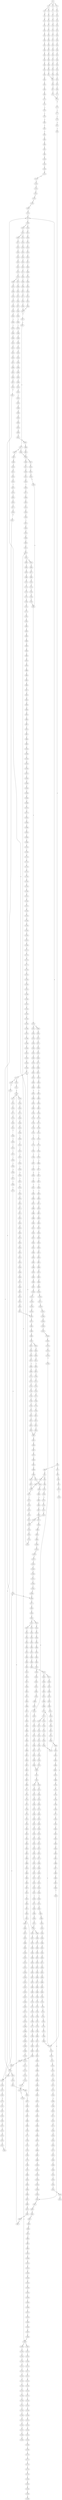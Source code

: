 strict digraph  {
	S0 -> S1 [ label = A ];
	S0 -> S2 [ label = T ];
	S0 -> S3 [ label = G ];
	S1 -> S4 [ label = C ];
	S1 -> S5 [ label = T ];
	S2 -> S6 [ label = C ];
	S3 -> S7 [ label = C ];
	S4 -> S8 [ label = G ];
	S5 -> S9 [ label = C ];
	S6 -> S10 [ label = C ];
	S7 -> S11 [ label = C ];
	S8 -> S12 [ label = G ];
	S9 -> S13 [ label = G ];
	S10 -> S14 [ label = G ];
	S11 -> S15 [ label = G ];
	S12 -> S16 [ label = C ];
	S13 -> S17 [ label = G ];
	S14 -> S18 [ label = G ];
	S15 -> S19 [ label = G ];
	S16 -> S20 [ label = T ];
	S17 -> S21 [ label = T ];
	S18 -> S22 [ label = T ];
	S19 -> S23 [ label = T ];
	S20 -> S24 [ label = A ];
	S21 -> S25 [ label = T ];
	S22 -> S26 [ label = T ];
	S23 -> S27 [ label = C ];
	S24 -> S28 [ label = C ];
	S25 -> S29 [ label = C ];
	S26 -> S30 [ label = G ];
	S27 -> S31 [ label = C ];
	S28 -> S32 [ label = T ];
	S29 -> S33 [ label = C ];
	S30 -> S34 [ label = C ];
	S31 -> S35 [ label = C ];
	S32 -> S36 [ label = G ];
	S33 -> S37 [ label = A ];
	S34 -> S38 [ label = A ];
	S35 -> S39 [ label = A ];
	S36 -> S40 [ label = G ];
	S37 -> S41 [ label = G ];
	S38 -> S42 [ label = C ];
	S39 -> S43 [ label = G ];
	S40 -> S44 [ label = T ];
	S41 -> S45 [ label = T ];
	S42 -> S46 [ label = T ];
	S43 -> S47 [ label = T ];
	S44 -> S48 [ label = G ];
	S45 -> S49 [ label = G ];
	S46 -> S50 [ label = G ];
	S47 -> S51 [ label = G ];
	S48 -> S52 [ label = C ];
	S49 -> S53 [ label = G ];
	S50 -> S54 [ label = G ];
	S51 -> S55 [ label = G ];
	S52 -> S56 [ label = T ];
	S53 -> S57 [ label = T ];
	S54 -> S58 [ label = T ];
	S55 -> S59 [ label = T ];
	S56 -> S60 [ label = A ];
	S57 -> S61 [ label = C ];
	S58 -> S62 [ label = C ];
	S59 -> S61 [ label = C ];
	S60 -> S63 [ label = C ];
	S61 -> S64 [ label = G ];
	S62 -> S65 [ label = G ];
	S63 -> S66 [ label = T ];
	S64 -> S67 [ label = T ];
	S65 -> S68 [ label = T ];
	S66 -> S69 [ label = G ];
	S67 -> S70 [ label = C ];
	S68 -> S71 [ label = C ];
	S69 -> S72 [ label = T ];
	S70 -> S73 [ label = C ];
	S71 -> S73 [ label = C ];
	S72 -> S74 [ label = A ];
	S73 -> S75 [ label = G ];
	S74 -> S76 [ label = A ];
	S75 -> S77 [ label = T ];
	S76 -> S78 [ label = C ];
	S77 -> S79 [ label = C ];
	S78 -> S80 [ label = A ];
	S79 -> S81 [ label = A ];
	S80 -> S82 [ label = C ];
	S81 -> S83 [ label = C ];
	S82 -> S84 [ label = A ];
	S83 -> S85 [ label = C ];
	S84 -> S86 [ label = C ];
	S85 -> S87 [ label = C ];
	S85 -> S88 [ label = G ];
	S86 -> S89 [ label = G ];
	S87 -> S90 [ label = T ];
	S88 -> S91 [ label = A ];
	S89 -> S92 [ label = C ];
	S90 -> S93 [ label = G ];
	S91 -> S94 [ label = A ];
	S91 -> S95 [ label = G ];
	S92 -> S96 [ label = T ];
	S93 -> S97 [ label = T ];
	S94 -> S98 [ label = T ];
	S95 -> S99 [ label = T ];
	S96 -> S100 [ label = C ];
	S97 -> S101 [ label = C ];
	S98 -> S102 [ label = C ];
	S99 -> S103 [ label = C ];
	S100 -> S104 [ label = C ];
	S101 -> S105 [ label = C ];
	S102 -> S106 [ label = C ];
	S103 -> S107 [ label = C ];
	S104 -> S108 [ label = T ];
	S105 -> S109 [ label = T ];
	S106 -> S110 [ label = T ];
	S107 -> S111 [ label = A ];
	S107 -> S112 [ label = T ];
	S108 -> S113 [ label = A ];
	S109 -> S114 [ label = A ];
	S109 -> S115 [ label = T ];
	S110 -> S116 [ label = C ];
	S111 -> S117 [ label = G ];
	S112 -> S118 [ label = C ];
	S113 -> S119 [ label = G ];
	S114 -> S120 [ label = C ];
	S115 -> S121 [ label = G ];
	S116 -> S122 [ label = G ];
	S117 -> S123 [ label = T ];
	S117 -> S124 [ label = C ];
	S118 -> S125 [ label = G ];
	S119 -> S126 [ label = A ];
	S120 -> S127 [ label = T ];
	S121 -> S128 [ label = A ];
	S121 -> S129 [ label = T ];
	S122 -> S130 [ label = A ];
	S123 -> S131 [ label = A ];
	S124 -> S132 [ label = T ];
	S125 -> S133 [ label = A ];
	S126 -> S134 [ label = A ];
	S127 -> S135 [ label = A ];
	S128 -> S136 [ label = A ];
	S129 -> S137 [ label = A ];
	S130 -> S138 [ label = A ];
	S131 -> S139 [ label = G ];
	S132 -> S140 [ label = T ];
	S133 -> S141 [ label = A ];
	S134 -> S142 [ label = C ];
	S135 -> S143 [ label = C ];
	S136 -> S144 [ label = C ];
	S137 -> S145 [ label = G ];
	S138 -> S146 [ label = C ];
	S139 -> S147 [ label = G ];
	S139 -> S148 [ label = C ];
	S140 -> S149 [ label = C ];
	S141 -> S146 [ label = C ];
	S142 -> S150 [ label = T ];
	S143 -> S151 [ label = C ];
	S144 -> S152 [ label = T ];
	S145 -> S153 [ label = G ];
	S146 -> S154 [ label = T ];
	S147 -> S155 [ label = G ];
	S148 -> S156 [ label = T ];
	S149 -> S157 [ label = A ];
	S150 -> S158 [ label = T ];
	S151 -> S159 [ label = A ];
	S152 -> S160 [ label = T ];
	S153 -> S161 [ label = A ];
	S154 -> S162 [ label = T ];
	S155 -> S163 [ label = T ];
	S156 -> S164 [ label = C ];
	S157 -> S165 [ label = C ];
	S158 -> S166 [ label = C ];
	S159 -> S167 [ label = G ];
	S160 -> S168 [ label = C ];
	S161 -> S169 [ label = G ];
	S162 -> S170 [ label = C ];
	S163 -> S171 [ label = C ];
	S164 -> S172 [ label = C ];
	S165 -> S173 [ label = G ];
	S166 -> S174 [ label = A ];
	S167 -> S175 [ label = G ];
	S168 -> S176 [ label = A ];
	S169 -> S177 [ label = A ];
	S170 -> S178 [ label = A ];
	S171 -> S179 [ label = A ];
	S172 -> S180 [ label = A ];
	S173 -> S181 [ label = C ];
	S174 -> S182 [ label = A ];
	S175 -> S183 [ label = A ];
	S176 -> S182 [ label = A ];
	S177 -> S184 [ label = G ];
	S178 -> S182 [ label = A ];
	S179 -> S185 [ label = C ];
	S180 -> S186 [ label = C ];
	S181 -> S187 [ label = C ];
	S182 -> S188 [ label = C ];
	S183 -> S189 [ label = G ];
	S184 -> S190 [ label = G ];
	S185 -> S191 [ label = T ];
	S186 -> S192 [ label = C ];
	S187 -> S193 [ label = C ];
	S188 -> S194 [ label = C ];
	S188 -> S195 [ label = T ];
	S189 -> S196 [ label = A ];
	S190 -> S197 [ label = T ];
	S191 -> S198 [ label = C ];
	S192 -> S199 [ label = G ];
	S193 -> S200 [ label = T ];
	S194 -> S201 [ label = G ];
	S195 -> S202 [ label = G ];
	S196 -> S203 [ label = G ];
	S197 -> S204 [ label = C ];
	S198 -> S205 [ label = G ];
	S199 -> S206 [ label = G ];
	S200 -> S207 [ label = T ];
	S201 -> S208 [ label = G ];
	S202 -> S209 [ label = G ];
	S202 -> S210 [ label = C ];
	S203 -> S211 [ label = T ];
	S204 -> S212 [ label = C ];
	S205 -> S213 [ label = C ];
	S206 -> S214 [ label = A ];
	S207 -> S215 [ label = C ];
	S208 -> S216 [ label = C ];
	S209 -> S217 [ label = C ];
	S210 -> S218 [ label = C ];
	S211 -> S219 [ label = C ];
	S212 -> S220 [ label = C ];
	S213 -> S221 [ label = T ];
	S214 -> S222 [ label = C ];
	S215 -> S223 [ label = A ];
	S216 -> S224 [ label = C ];
	S217 -> S225 [ label = C ];
	S218 -> S226 [ label = C ];
	S219 -> S227 [ label = A ];
	S220 -> S228 [ label = A ];
	S220 -> S229 [ label = G ];
	S221 -> S230 [ label = T ];
	S222 -> S231 [ label = G ];
	S223 -> S232 [ label = T ];
	S224 -> S233 [ label = C ];
	S225 -> S234 [ label = C ];
	S226 -> S235 [ label = T ];
	S227 -> S236 [ label = G ];
	S228 -> S237 [ label = G ];
	S229 -> S238 [ label = G ];
	S230 -> S239 [ label = C ];
	S231 -> S240 [ label = T ];
	S232 -> S241 [ label = C ];
	S233 -> S242 [ label = A ];
	S234 -> S243 [ label = A ];
	S235 -> S244 [ label = A ];
	S236 -> S245 [ label = G ];
	S237 -> S246 [ label = A ];
	S238 -> S247 [ label = A ];
	S239 -> S248 [ label = A ];
	S240 -> S249 [ label = C ];
	S241 -> S250 [ label = C ];
	S242 -> S251 [ label = G ];
	S243 -> S252 [ label = G ];
	S244 -> S253 [ label = G ];
	S245 -> S254 [ label = A ];
	S246 -> S255 [ label = G ];
	S247 -> S256 [ label = G ];
	S248 -> S257 [ label = T ];
	S249 -> S258 [ label = G ];
	S250 -> S259 [ label = A ];
	S251 -> S260 [ label = T ];
	S252 -> S261 [ label = G ];
	S253 -> S262 [ label = G ];
	S254 -> S263 [ label = C ];
	S255 -> S264 [ label = C ];
	S256 -> S265 [ label = G ];
	S257 -> S266 [ label = C ];
	S258 -> S267 [ label = T ];
	S259 -> S268 [ label = G ];
	S260 -> S269 [ label = T ];
	S261 -> S270 [ label = T ];
	S262 -> S271 [ label = T ];
	S263 -> S272 [ label = C ];
	S264 -> S273 [ label = C ];
	S265 -> S274 [ label = C ];
	S266 -> S275 [ label = C ];
	S267 -> S276 [ label = G ];
	S268 -> S277 [ label = A ];
	S269 -> S278 [ label = G ];
	S270 -> S279 [ label = G ];
	S271 -> S280 [ label = G ];
	S272 -> S281 [ label = A ];
	S273 -> S282 [ label = A ];
	S274 -> S283 [ label = G ];
	S275 -> S259 [ label = A ];
	S276 -> S284 [ label = A ];
	S277 -> S285 [ label = A ];
	S278 -> S286 [ label = T ];
	S279 -> S287 [ label = C ];
	S279 -> S288 [ label = G ];
	S280 -> S289 [ label = T ];
	S281 -> S290 [ label = G ];
	S282 -> S291 [ label = C ];
	S283 -> S292 [ label = T ];
	S284 -> S293 [ label = C ];
	S285 -> S294 [ label = C ];
	S286 -> S295 [ label = G ];
	S287 -> S296 [ label = G ];
	S288 -> S297 [ label = G ];
	S289 -> S298 [ label = G ];
	S290 -> S299 [ label = T ];
	S291 -> S300 [ label = G ];
	S292 -> S301 [ label = G ];
	S293 -> S302 [ label = C ];
	S294 -> S303 [ label = C ];
	S295 -> S304 [ label = C ];
	S296 -> S305 [ label = C ];
	S297 -> S306 [ label = C ];
	S298 -> S307 [ label = C ];
	S299 -> S308 [ label = C ];
	S300 -> S309 [ label = G ];
	S301 -> S310 [ label = G ];
	S302 -> S311 [ label = G ];
	S303 -> S312 [ label = A ];
	S303 -> S313 [ label = G ];
	S304 -> S314 [ label = G ];
	S305 -> S315 [ label = G ];
	S306 -> S316 [ label = T ];
	S307 -> S317 [ label = G ];
	S308 -> S318 [ label = T ];
	S309 -> S319 [ label = T ];
	S310 -> S320 [ label = T ];
	S311 -> S321 [ label = G ];
	S312 -> S322 [ label = G ];
	S312 -> S323 [ label = C ];
	S313 -> S324 [ label = G ];
	S314 -> S325 [ label = T ];
	S315 -> S326 [ label = T ];
	S316 -> S327 [ label = T ];
	S317 -> S328 [ label = T ];
	S318 -> S329 [ label = C ];
	S319 -> S330 [ label = T ];
	S320 -> S331 [ label = A ];
	S321 -> S332 [ label = T ];
	S322 -> S333 [ label = A ];
	S323 -> S334 [ label = C ];
	S324 -> S335 [ label = A ];
	S325 -> S336 [ label = C ];
	S326 -> S337 [ label = C ];
	S327 -> S338 [ label = C ];
	S328 -> S339 [ label = C ];
	S329 -> S340 [ label = T ];
	S330 -> S341 [ label = A ];
	S331 -> S342 [ label = T ];
	S332 -> S343 [ label = C ];
	S333 -> S344 [ label = C ];
	S334 -> S345 [ label = A ];
	S335 -> S346 [ label = C ];
	S336 -> S347 [ label = G ];
	S337 -> S348 [ label = G ];
	S338 -> S349 [ label = G ];
	S339 -> S347 [ label = G ];
	S340 -> S350 [ label = G ];
	S341 -> S351 [ label = C ];
	S342 -> S352 [ label = G ];
	S343 -> S353 [ label = G ];
	S344 -> S354 [ label = T ];
	S345 -> S355 [ label = C ];
	S346 -> S356 [ label = G ];
	S347 -> S357 [ label = A ];
	S348 -> S358 [ label = T ];
	S349 -> S359 [ label = A ];
	S350 -> S360 [ label = T ];
	S351 -> S361 [ label = T ];
	S352 -> S362 [ label = A ];
	S353 -> S363 [ label = C ];
	S354 -> S364 [ label = C ];
	S355 -> S365 [ label = C ];
	S356 -> S366 [ label = C ];
	S357 -> S367 [ label = A ];
	S358 -> S368 [ label = G ];
	S359 -> S369 [ label = A ];
	S360 -> S370 [ label = A ];
	S361 -> S371 [ label = G ];
	S362 -> S372 [ label = G ];
	S363 -> S373 [ label = G ];
	S364 -> S374 [ label = C ];
	S365 -> S375 [ label = C ];
	S366 -> S376 [ label = C ];
	S367 -> S377 [ label = C ];
	S368 -> S378 [ label = C ];
	S369 -> S379 [ label = C ];
	S371 -> S380 [ label = C ];
	S372 -> S381 [ label = C ];
	S373 -> S382 [ label = T ];
	S374 -> S383 [ label = C ];
	S375 -> S384 [ label = C ];
	S376 -> S385 [ label = C ];
	S377 -> S386 [ label = C ];
	S377 -> S387 [ label = A ];
	S378 -> S388 [ label = A ];
	S379 -> S389 [ label = A ];
	S380 -> S390 [ label = A ];
	S381 -> S391 [ label = G ];
	S382 -> S392 [ label = A ];
	S383 -> S393 [ label = A ];
	S384 -> S394 [ label = T ];
	S385 -> S395 [ label = A ];
	S386 -> S396 [ label = T ];
	S387 -> S397 [ label = C ];
	S388 -> S398 [ label = T ];
	S389 -> S399 [ label = C ];
	S390 -> S400 [ label = G ];
	S391 -> S401 [ label = G ];
	S392 -> S402 [ label = G ];
	S393 -> S403 [ label = T ];
	S394 -> S404 [ label = T ];
	S395 -> S405 [ label = T ];
	S396 -> S406 [ label = T ];
	S396 -> S407 [ label = G ];
	S397 -> S408 [ label = C ];
	S398 -> S409 [ label = C ];
	S399 -> S410 [ label = G ];
	S400 -> S411 [ label = A ];
	S401 -> S412 [ label = T ];
	S402 -> S413 [ label = C ];
	S403 -> S414 [ label = C ];
	S404 -> S415 [ label = C ];
	S405 -> S416 [ label = C ];
	S406 -> S417 [ label = C ];
	S407 -> S418 [ label = T ];
	S408 -> S419 [ label = C ];
	S409 -> S420 [ label = C ];
	S410 -> S421 [ label = C ];
	S411 -> S422 [ label = C ];
	S412 -> S423 [ label = C ];
	S413 -> S424 [ label = C ];
	S414 -> S425 [ label = T ];
	S415 -> S426 [ label = C ];
	S415 -> S427 [ label = G ];
	S416 -> S428 [ label = G ];
	S417 -> S429 [ label = G ];
	S418 -> S430 [ label = C ];
	S419 -> S431 [ label = G ];
	S420 -> S432 [ label = G ];
	S421 -> S433 [ label = G ];
	S422 -> S434 [ label = G ];
	S423 -> S435 [ label = G ];
	S424 -> S436 [ label = G ];
	S425 -> S437 [ label = G ];
	S426 -> S438 [ label = T ];
	S427 -> S439 [ label = A ];
	S428 -> S440 [ label = T ];
	S429 -> S441 [ label = T ];
	S430 -> S442 [ label = G ];
	S431 -> S443 [ label = T ];
	S432 -> S444 [ label = C ];
	S433 -> S445 [ label = C ];
	S434 -> S446 [ label = G ];
	S435 -> S447 [ label = C ];
	S436 -> S448 [ label = C ];
	S437 -> S449 [ label = C ];
	S438 -> S450 [ label = G ];
	S439 -> S451 [ label = T ];
	S440 -> S452 [ label = C ];
	S441 -> S453 [ label = A ];
	S442 -> S454 [ label = C ];
	S443 -> S455 [ label = A ];
	S444 -> S456 [ label = A ];
	S445 -> S457 [ label = A ];
	S446 -> S458 [ label = A ];
	S447 -> S459 [ label = A ];
	S448 -> S460 [ label = T ];
	S449 -> S461 [ label = C ];
	S450 -> S462 [ label = T ];
	S451 -> S463 [ label = C ];
	S452 -> S464 [ label = C ];
	S453 -> S465 [ label = C ];
	S454 -> S466 [ label = G ];
	S455 -> S467 [ label = C ];
	S456 -> S468 [ label = C ];
	S457 -> S469 [ label = C ];
	S458 -> S470 [ label = C ];
	S459 -> S471 [ label = C ];
	S460 -> S472 [ label = G ];
	S461 -> S473 [ label = A ];
	S462 -> S474 [ label = C ];
	S463 -> S475 [ label = G ];
	S464 -> S476 [ label = T ];
	S465 -> S477 [ label = T ];
	S466 -> S478 [ label = C ];
	S467 -> S479 [ label = G ];
	S468 -> S480 [ label = G ];
	S469 -> S481 [ label = G ];
	S470 -> S482 [ label = A ];
	S471 -> S483 [ label = G ];
	S472 -> S484 [ label = G ];
	S473 -> S485 [ label = G ];
	S474 -> S486 [ label = C ];
	S475 -> S487 [ label = T ];
	S476 -> S488 [ label = C ];
	S477 -> S489 [ label = T ];
	S478 -> S490 [ label = G ];
	S478 -> S491 [ label = A ];
	S479 -> S492 [ label = T ];
	S480 -> S493 [ label = T ];
	S481 -> S494 [ label = T ];
	S482 -> S495 [ label = C ];
	S483 -> S496 [ label = C ];
	S484 -> S497 [ label = A ];
	S485 -> S498 [ label = T ];
	S486 -> S499 [ label = T ];
	S487 -> S500 [ label = T ];
	S488 -> S501 [ label = T ];
	S489 -> S502 [ label = C ];
	S490 -> S503 [ label = A ];
	S491 -> S504 [ label = A ];
	S492 -> S505 [ label = C ];
	S493 -> S506 [ label = C ];
	S494 -> S507 [ label = C ];
	S495 -> S508 [ label = A ];
	S496 -> S509 [ label = G ];
	S497 -> S510 [ label = A ];
	S498 -> S511 [ label = C ];
	S499 -> S115 [ label = T ];
	S500 -> S512 [ label = T ];
	S501 -> S513 [ label = T ];
	S502 -> S514 [ label = A ];
	S503 -> S515 [ label = G ];
	S504 -> S516 [ label = C ];
	S505 -> S517 [ label = C ];
	S506 -> S518 [ label = G ];
	S507 -> S519 [ label = C ];
	S508 -> S520 [ label = C ];
	S509 -> S521 [ label = C ];
	S510 -> S522 [ label = G ];
	S511 -> S523 [ label = G ];
	S512 -> S524 [ label = G ];
	S513 -> S525 [ label = C ];
	S514 -> S526 [ label = A ];
	S515 -> S527 [ label = C ];
	S516 -> S528 [ label = C ];
	S517 -> S529 [ label = A ];
	S518 -> S530 [ label = A ];
	S519 -> S531 [ label = A ];
	S520 -> S532 [ label = C ];
	S521 -> S533 [ label = G ];
	S522 -> S534 [ label = A ];
	S523 -> S535 [ label = T ];
	S524 -> S536 [ label = T ];
	S525 -> S537 [ label = T ];
	S526 -> S538 [ label = G ];
	S527 -> S539 [ label = A ];
	S528 -> S540 [ label = C ];
	S529 -> S541 [ label = G ];
	S530 -> S542 [ label = G ];
	S531 -> S543 [ label = G ];
	S532 -> S544 [ label = T ];
	S533 -> S545 [ label = C ];
	S533 -> S546 [ label = G ];
	S534 -> S547 [ label = A ];
	S535 -> S548 [ label = A ];
	S536 -> S549 [ label = A ];
	S537 -> S550 [ label = C ];
	S538 -> S551 [ label = C ];
	S539 -> S552 [ label = G ];
	S540 -> S553 [ label = G ];
	S541 -> S554 [ label = C ];
	S542 -> S555 [ label = C ];
	S543 -> S554 [ label = C ];
	S544 -> S556 [ label = C ];
	S545 -> S557 [ label = G ];
	S546 -> S558 [ label = C ];
	S547 -> S559 [ label = C ];
	S548 -> S560 [ label = A ];
	S549 -> S561 [ label = G ];
	S550 -> S562 [ label = G ];
	S551 -> S563 [ label = G ];
	S552 -> S564 [ label = T ];
	S553 -> S565 [ label = T ];
	S554 -> S566 [ label = T ];
	S554 -> S567 [ label = G ];
	S555 -> S568 [ label = G ];
	S556 -> S569 [ label = T ];
	S557 -> S570 [ label = T ];
	S558 -> S571 [ label = T ];
	S559 -> S572 [ label = G ];
	S560 -> S573 [ label = G ];
	S561 -> S574 [ label = G ];
	S562 -> S575 [ label = G ];
	S563 -> S576 [ label = A ];
	S564 -> S577 [ label = G ];
	S565 -> S578 [ label = A ];
	S566 -> S140 [ label = T ];
	S567 -> S579 [ label = A ];
	S568 -> S580 [ label = A ];
	S569 -> S581 [ label = A ];
	S570 -> S582 [ label = C ];
	S571 -> S583 [ label = G ];
	S572 -> S584 [ label = G ];
	S573 -> S585 [ label = A ];
	S574 -> S586 [ label = A ];
	S575 -> S587 [ label = A ];
	S576 -> S588 [ label = G ];
	S577 -> S589 [ label = C ];
	S578 -> S590 [ label = C ];
	S579 -> S591 [ label = G ];
	S580 -> S592 [ label = G ];
	S581 -> S593 [ label = G ];
	S582 -> S594 [ label = G ];
	S583 -> S595 [ label = G ];
	S584 -> S596 [ label = C ];
	S585 -> S597 [ label = C ];
	S586 -> S598 [ label = A ];
	S587 -> S599 [ label = G ];
	S588 -> S600 [ label = T ];
	S589 -> S601 [ label = A ];
	S590 -> S602 [ label = A ];
	S591 -> S603 [ label = T ];
	S592 -> S604 [ label = T ];
	S593 -> S605 [ label = A ];
	S594 -> S606 [ label = A ];
	S595 -> S607 [ label = A ];
	S596 -> S608 [ label = A ];
	S597 -> S609 [ label = G ];
	S598 -> S610 [ label = A ];
	S599 -> S611 [ label = A ];
	S600 -> S612 [ label = C ];
	S601 -> S613 [ label = A ];
	S602 -> S614 [ label = G ];
	S603 -> S615 [ label = C ];
	S604 -> S616 [ label = C ];
	S605 -> S617 [ label = A ];
	S606 -> S618 [ label = C ];
	S607 -> S619 [ label = A ];
	S608 -> S620 [ label = C ];
	S609 -> S621 [ label = G ];
	S610 -> S622 [ label = G ];
	S611 -> S623 [ label = G ];
	S612 -> S624 [ label = C ];
	S613 -> S625 [ label = C ];
	S614 -> S626 [ label = C ];
	S615 -> S624 [ label = C ];
	S615 -> S627 [ label = T ];
	S616 -> S628 [ label = G ];
	S617 -> S629 [ label = C ];
	S618 -> S630 [ label = G ];
	S619 -> S631 [ label = T ];
	S620 -> S632 [ label = C ];
	S620 -> S633 [ label = T ];
	S621 -> S634 [ label = C ];
	S622 -> S635 [ label = G ];
	S623 -> S636 [ label = G ];
	S624 -> S637 [ label = C ];
	S625 -> S638 [ label = A ];
	S626 -> S639 [ label = A ];
	S627 -> S640 [ label = C ];
	S628 -> S641 [ label = A ];
	S629 -> S642 [ label = G ];
	S630 -> S643 [ label = C ];
	S631 -> S644 [ label = G ];
	S632 -> S645 [ label = G ];
	S633 -> S646 [ label = G ];
	S634 -> S647 [ label = T ];
	S635 -> S648 [ label = T ];
	S636 -> S649 [ label = T ];
	S637 -> S650 [ label = T ];
	S637 -> S651 [ label = G ];
	S638 -> S652 [ label = G ];
	S639 -> S653 [ label = G ];
	S640 -> S654 [ label = G ];
	S641 -> S655 [ label = A ];
	S642 -> S656 [ label = A ];
	S643 -> S657 [ label = G ];
	S644 -> S658 [ label = G ];
	S645 -> S659 [ label = G ];
	S646 -> S660 [ label = G ];
	S647 -> S661 [ label = C ];
	S648 -> S662 [ label = C ];
	S649 -> S204 [ label = C ];
	S650 -> S663 [ label = C ];
	S651 -> S664 [ label = C ];
	S652 -> S665 [ label = C ];
	S653 -> S666 [ label = G ];
	S654 -> S667 [ label = T ];
	S655 -> S668 [ label = C ];
	S656 -> S669 [ label = G ];
	S657 -> S670 [ label = C ];
	S658 -> S671 [ label = G ];
	S659 -> S672 [ label = G ];
	S660 -> S673 [ label = G ];
	S661 -> S674 [ label = T ];
	S662 -> S675 [ label = C ];
	S663 -> S676 [ label = C ];
	S664 -> S677 [ label = C ];
	S665 -> S678 [ label = T ];
	S666 -> S679 [ label = T ];
	S667 -> S680 [ label = C ];
	S668 -> S681 [ label = C ];
	S669 -> S682 [ label = G ];
	S670 -> S683 [ label = C ];
	S671 -> S684 [ label = G ];
	S672 -> S685 [ label = A ];
	S673 -> S686 [ label = A ];
	S674 -> S687 [ label = C ];
	S675 -> S688 [ label = C ];
	S676 -> S689 [ label = G ];
	S677 -> S690 [ label = T ];
	S678 -> S691 [ label = A ];
	S679 -> S692 [ label = G ];
	S680 -> S693 [ label = T ];
	S681 -> S396 [ label = T ];
	S682 -> S694 [ label = T ];
	S683 -> S695 [ label = T ];
	S684 -> S696 [ label = T ];
	S685 -> S697 [ label = A ];
	S686 -> S698 [ label = A ];
	S687 -> S699 [ label = G ];
	S688 -> S700 [ label = G ];
	S689 -> S701 [ label = G ];
	S690 -> S702 [ label = G ];
	S691 -> S703 [ label = C ];
	S692 -> S704 [ label = C ];
	S693 -> S705 [ label = G ];
	S694 -> S706 [ label = G ];
	S695 -> S707 [ label = C ];
	S696 -> S708 [ label = C ];
	S697 -> S709 [ label = T ];
	S698 -> S710 [ label = C ];
	S699 -> S711 [ label = A ];
	S700 -> S712 [ label = A ];
	S701 -> S713 [ label = T ];
	S702 -> S714 [ label = T ];
	S703 -> S715 [ label = G ];
	S704 -> S716 [ label = A ];
	S705 -> S717 [ label = T ];
	S706 -> S718 [ label = T ];
	S707 -> S719 [ label = G ];
	S708 -> S720 [ label = C ];
	S709 -> S721 [ label = T ];
	S710 -> S722 [ label = T ];
	S711 -> S723 [ label = A ];
	S712 -> S724 [ label = A ];
	S713 -> S725 [ label = C ];
	S714 -> S726 [ label = C ];
	S715 -> S727 [ label = A ];
	S716 -> S728 [ label = C ];
	S717 -> S729 [ label = T ];
	S718 -> S730 [ label = C ];
	S719 -> S731 [ label = G ];
	S720 -> S732 [ label = G ];
	S721 -> S733 [ label = G ];
	S722 -> S734 [ label = G ];
	S723 -> S735 [ label = G ];
	S724 -> S736 [ label = G ];
	S725 -> S737 [ label = T ];
	S726 -> S738 [ label = G ];
	S727 -> S739 [ label = G ];
	S728 -> S740 [ label = G ];
	S729 -> S741 [ label = C ];
	S730 -> S742 [ label = C ];
	S731 -> S743 [ label = G ];
	S732 -> S744 [ label = C ];
	S733 -> S745 [ label = A ];
	S734 -> S746 [ label = G ];
	S735 -> S747 [ label = T ];
	S736 -> S748 [ label = T ];
	S737 -> S749 [ label = G ];
	S738 -> S750 [ label = C ];
	S739 -> S751 [ label = A ];
	S740 -> S752 [ label = C ];
	S741 -> S753 [ label = C ];
	S742 -> S754 [ label = C ];
	S743 -> S755 [ label = C ];
	S744 -> S756 [ label = C ];
	S745 -> S757 [ label = A ];
	S746 -> S758 [ label = A ];
	S747 -> S759 [ label = C ];
	S748 -> S760 [ label = C ];
	S749 -> S761 [ label = G ];
	S750 -> S466 [ label = G ];
	S751 -> S762 [ label = A ];
	S752 -> S763 [ label = G ];
	S753 -> S764 [ label = G ];
	S754 -> S765 [ label = T ];
	S755 -> S766 [ label = T ];
	S756 -> S767 [ label = G ];
	S757 -> S768 [ label = C ];
	S758 -> S769 [ label = C ];
	S759 -> S770 [ label = G ];
	S760 -> S771 [ label = G ];
	S761 -> S772 [ label = A ];
	S762 -> S773 [ label = C ];
	S763 -> S774 [ label = G ];
	S764 -> S775 [ label = T ];
	S765 -> S776 [ label = G ];
	S766 -> S777 [ label = C ];
	S767 -> S778 [ label = G ];
	S768 -> S779 [ label = C ];
	S769 -> S780 [ label = C ];
	S770 -> S781 [ label = C ];
	S771 -> S782 [ label = A ];
	S772 -> S783 [ label = G ];
	S773 -> S784 [ label = T ];
	S774 -> S785 [ label = T ];
	S775 -> S786 [ label = G ];
	S776 -> S787 [ label = T ];
	S777 -> S788 [ label = A ];
	S778 -> S789 [ label = A ];
	S779 -> S790 [ label = C ];
	S780 -> S791 [ label = C ];
	S781 -> S792 [ label = G ];
	S782 -> S793 [ label = G ];
	S783 -> S794 [ label = G ];
	S784 -> S795 [ label = G ];
	S785 -> S796 [ label = G ];
	S786 -> S797 [ label = G ];
	S787 -> S798 [ label = C ];
	S788 -> S799 [ label = C ];
	S789 -> S800 [ label = A ];
	S790 -> S801 [ label = G ];
	S791 -> S802 [ label = G ];
	S792 -> S803 [ label = G ];
	S793 -> S804 [ label = G ];
	S794 -> S805 [ label = G ];
	S795 -> S806 [ label = G ];
	S796 -> S807 [ label = C ];
	S797 -> S808 [ label = C ];
	S798 -> S809 [ label = C ];
	S799 -> S810 [ label = G ];
	S800 -> S811 [ label = C ];
	S801 -> S812 [ label = T ];
	S802 -> S813 [ label = T ];
	S803 -> S814 [ label = C ];
	S804 -> S815 [ label = T ];
	S805 -> S816 [ label = T ];
	S806 -> S817 [ label = C ];
	S807 -> S818 [ label = C ];
	S808 -> S819 [ label = C ];
	S809 -> S109 [ label = T ];
	S810 -> S820 [ label = T ];
	S811 -> S821 [ label = T ];
	S812 -> S822 [ label = C ];
	S813 -> S823 [ label = C ];
	S814 -> S824 [ label = T ];
	S815 -> S825 [ label = A ];
	S816 -> S826 [ label = G ];
	S817 -> S827 [ label = G ];
	S818 -> S828 [ label = G ];
	S819 -> S829 [ label = C ];
	S820 -> S830 [ label = C ];
	S821 -> S831 [ label = G ];
	S822 -> S832 [ label = T ];
	S823 -> S833 [ label = T ];
	S824 -> S834 [ label = A ];
	S825 -> S835 [ label = T ];
	S826 -> S836 [ label = T ];
	S827 -> S837 [ label = C ];
	S828 -> S838 [ label = C ];
	S829 -> S839 [ label = G ];
	S830 -> S840 [ label = C ];
	S831 -> S841 [ label = C ];
	S832 -> S842 [ label = C ];
	S833 -> S842 [ label = C ];
	S834 -> S843 [ label = T ];
	S835 -> S844 [ label = A ];
	S836 -> S845 [ label = T ];
	S837 -> S846 [ label = A ];
	S838 -> S847 [ label = A ];
	S839 -> S848 [ label = T ];
	S840 -> S849 [ label = A ];
	S841 -> S850 [ label = A ];
	S842 -> S851 [ label = G ];
	S843 -> S852 [ label = A ];
	S844 -> S853 [ label = A ];
	S845 -> S854 [ label = C ];
	S846 -> S855 [ label = G ];
	S847 -> S856 [ label = A ];
	S848 -> S857 [ label = C ];
	S849 -> S543 [ label = G ];
	S850 -> S858 [ label = A ];
	S851 -> S859 [ label = G ];
	S852 -> S860 [ label = G ];
	S853 -> S861 [ label = G ];
	S854 -> S862 [ label = C ];
	S855 -> S863 [ label = C ];
	S856 -> S864 [ label = C ];
	S857 -> S865 [ label = C ];
	S858 -> S866 [ label = C ];
	S859 -> S867 [ label = C ];
	S860 -> S868 [ label = T ];
	S861 -> S869 [ label = T ];
	S862 -> S870 [ label = A ];
	S863 -> S871 [ label = G ];
	S864 -> S872 [ label = C ];
	S865 -> S873 [ label = A ];
	S866 -> S874 [ label = C ];
	S867 -> S875 [ label = A ];
	S868 -> S876 [ label = A ];
	S869 -> S877 [ label = C ];
	S870 -> S878 [ label = G ];
	S871 -> S879 [ label = G ];
	S872 -> S880 [ label = A ];
	S873 -> S881 [ label = G ];
	S874 -> S882 [ label = A ];
	S875 -> S883 [ label = C ];
	S876 -> S884 [ label = G ];
	S877 -> S885 [ label = G ];
	S878 -> S886 [ label = C ];
	S879 -> S887 [ label = G ];
	S880 -> S888 [ label = G ];
	S881 -> S889 [ label = T ];
	S882 -> S890 [ label = G ];
	S883 -> S891 [ label = C ];
	S884 -> S892 [ label = C ];
	S885 -> S893 [ label = T ];
	S886 -> S894 [ label = A ];
	S887 -> S895 [ label = T ];
	S888 -> S896 [ label = T ];
	S889 -> S897 [ label = A ];
	S890 -> S898 [ label = A ];
	S891 -> S899 [ label = G ];
	S892 -> S900 [ label = C ];
	S893 -> S901 [ label = G ];
	S894 -> S902 [ label = G ];
	S895 -> S903 [ label = G ];
	S896 -> S904 [ label = C ];
	S897 -> S139 [ label = G ];
	S898 -> S905 [ label = A ];
	S899 -> S906 [ label = A ];
	S900 -> S907 [ label = G ];
	S901 -> S908 [ label = G ];
	S902 -> S909 [ label = A ];
	S903 -> S910 [ label = C ];
	S904 -> S911 [ label = G ];
	S905 -> S912 [ label = C ];
	S906 -> S913 [ label = G ];
	S906 -> S914 [ label = A ];
	S907 -> S915 [ label = A ];
	S908 -> S916 [ label = T ];
	S909 -> S917 [ label = T ];
	S910 -> S918 [ label = C ];
	S911 -> S919 [ label = C ];
	S912 -> S920 [ label = A ];
	S913 -> S921 [ label = T ];
	S914 -> S922 [ label = T ];
	S915 -> S923 [ label = A ];
	S916 -> S924 [ label = A ];
	S917 -> S925 [ label = A ];
	S918 -> S926 [ label = G ];
	S919 -> S927 [ label = G ];
	S920 -> S928 [ label = G ];
	S921 -> S103 [ label = C ];
	S922 -> S929 [ label = G ];
	S923 -> S930 [ label = A ];
	S924 -> S931 [ label = C ];
	S925 -> S932 [ label = A ];
	S926 -> S933 [ label = C ];
	S927 -> S934 [ label = C ];
	S928 -> S935 [ label = C ];
	S929 -> S936 [ label = T ];
	S930 -> S937 [ label = C ];
	S931 -> S938 [ label = C ];
	S932 -> S939 [ label = A ];
	S933 -> S940 [ label = C ];
	S934 -> S941 [ label = A ];
	S935 -> S942 [ label = C ];
	S936 -> S943 [ label = A ];
	S937 -> S944 [ label = C ];
	S938 -> S945 [ label = G ];
	S939 -> S946 [ label = A ];
	S940 -> S947 [ label = G ];
	S941 -> S948 [ label = G ];
	S942 -> S949 [ label = G ];
	S943 -> S950 [ label = G ];
	S944 -> S951 [ label = C ];
	S945 -> S952 [ label = G ];
	S946 -> S953 [ label = A ];
	S947 -> S954 [ label = G ];
	S948 -> S955 [ label = C ];
	S949 -> S956 [ label = T ];
	S950 -> S957 [ label = T ];
	S951 -> S958 [ label = C ];
	S952 -> S959 [ label = T ];
	S953 -> S960 [ label = C ];
	S954 -> S961 [ label = T ];
	S955 -> S962 [ label = C ];
	S956 -> S963 [ label = C ];
	S957 -> S964 [ label = T ];
	S958 -> S965 [ label = G ];
	S959 -> S966 [ label = G ];
	S960 -> S967 [ label = T ];
	S961 -> S968 [ label = G ];
	S962 -> S969 [ label = G ];
	S963 -> S970 [ label = C ];
	S964 -> S971 [ label = T ];
	S965 -> S972 [ label = A ];
	S966 -> S973 [ label = G ];
	S967 -> S974 [ label = T ];
	S968 -> S975 [ label = G ];
	S969 -> S976 [ label = G ];
	S970 -> S977 [ label = T ];
	S971 -> S978 [ label = C ];
	S972 -> S979 [ label = C ];
	S973 -> S980 [ label = T ];
	S974 -> S981 [ label = T ];
	S975 -> S982 [ label = T ];
	S976 -> S983 [ label = T ];
	S977 -> S984 [ label = C ];
	S978 -> S985 [ label = A ];
	S979 -> S986 [ label = T ];
	S980 -> S987 [ label = T ];
	S981 -> S988 [ label = G ];
	S982 -> S989 [ label = G ];
	S983 -> S990 [ label = G ];
	S984 -> S991 [ label = T ];
	S985 -> S992 [ label = C ];
	S986 -> S993 [ label = A ];
	S987 -> S994 [ label = A ];
	S988 -> S995 [ label = C ];
	S989 -> S996 [ label = G ];
	S990 -> S997 [ label = G ];
	S991 -> S998 [ label = G ];
	S992 -> S999 [ label = T ];
	S993 -> S1000 [ label = G ];
	S994 -> S1001 [ label = G ];
	S995 -> S1002 [ label = C ];
	S996 -> S1003 [ label = A ];
	S997 -> S1004 [ label = A ];
	S998 -> S1005 [ label = T ];
	S999 -> S1006 [ label = C ];
	S1000 -> S1007 [ label = A ];
	S1001 -> S1008 [ label = A ];
	S1002 -> S1009 [ label = G ];
	S1003 -> S1010 [ label = A ];
	S1004 -> S1011 [ label = A ];
	S1005 -> S1012 [ label = C ];
	S1006 -> S1013 [ label = C ];
	S1007 -> S1014 [ label = A ];
	S1008 -> S1015 [ label = A ];
	S1009 -> S1016 [ label = T ];
	S1010 -> S1017 [ label = C ];
	S1011 -> S1018 [ label = G ];
	S1012 -> S1019 [ label = G ];
	S1013 -> S1020 [ label = T ];
	S1014 -> S1021 [ label = T ];
	S1015 -> S1022 [ label = G ];
	S1016 -> S1023 [ label = A ];
	S1017 -> S1024 [ label = C ];
	S1018 -> S1025 [ label = A ];
	S1019 -> S1026 [ label = T ];
	S1020 -> S1027 [ label = T ];
	S1021 -> S1028 [ label = C ];
	S1022 -> S1029 [ label = G ];
	S1023 -> S1030 [ label = G ];
	S1024 -> S1031 [ label = T ];
	S1025 -> S1032 [ label = A ];
	S1026 -> S1033 [ label = G ];
	S1027 -> S1034 [ label = T ];
	S1028 -> S1035 [ label = G ];
	S1029 -> S1036 [ label = G ];
	S1030 -> S1037 [ label = C ];
	S1031 -> S1038 [ label = C ];
	S1032 -> S559 [ label = C ];
	S1033 -> S1039 [ label = G ];
	S1034 -> S1040 [ label = C ];
	S1035 -> S1041 [ label = G ];
	S1036 -> S1042 [ label = G ];
	S1037 -> S1043 [ label = C ];
	S1038 -> S1044 [ label = G ];
	S1039 -> S1045 [ label = T ];
	S1040 -> S1046 [ label = A ];
	S1041 -> S1047 [ label = G ];
	S1042 -> S1048 [ label = G ];
	S1043 -> S1049 [ label = G ];
	S1044 -> S1050 [ label = G ];
	S1045 -> S924 [ label = A ];
	S1046 -> S1051 [ label = T ];
	S1047 -> S1052 [ label = T ];
	S1048 -> S1053 [ label = T ];
	S1049 -> S1054 [ label = G ];
	S1050 -> S1055 [ label = C ];
	S1051 -> S1056 [ label = C ];
	S1052 -> S1057 [ label = A ];
	S1053 -> S1058 [ label = C ];
	S1054 -> S1059 [ label = T ];
	S1055 -> S1060 [ label = A ];
	S1056 -> S1061 [ label = C ];
	S1057 -> S1062 [ label = T ];
	S1058 -> S1063 [ label = C ];
	S1059 -> S1064 [ label = G ];
	S1060 -> S1065 [ label = C ];
	S1061 -> S1066 [ label = A ];
	S1062 -> S1067 [ label = C ];
	S1063 -> S1068 [ label = G ];
	S1064 -> S1069 [ label = A ];
	S1065 -> S1070 [ label = G ];
	S1066 -> S268 [ label = G ];
	S1067 -> S1071 [ label = C ];
	S1068 -> S1072 [ label = T ];
	S1069 -> S1073 [ label = C ];
	S1070 -> S1074 [ label = C ];
	S1071 -> S1075 [ label = C ];
	S1072 -> S1076 [ label = C ];
	S1073 -> S1077 [ label = G ];
	S1074 -> S1078 [ label = G ];
	S1075 -> S1079 [ label = G ];
	S1076 -> S1080 [ label = G ];
	S1077 -> S1081 [ label = T ];
	S1078 -> S1082 [ label = C ];
	S1079 -> S1083 [ label = A ];
	S1080 -> S1084 [ label = G ];
	S1081 -> S1085 [ label = G ];
	S1082 -> S533 [ label = G ];
	S1083 -> S1086 [ label = A ];
	S1084 -> S1087 [ label = A ];
	S1085 -> S1088 [ label = G ];
	S1086 -> S1089 [ label = A ];
	S1087 -> S1090 [ label = A ];
	S1088 -> S1091 [ label = G ];
	S1089 -> S1092 [ label = G ];
	S1090 -> S1093 [ label = C ];
	S1091 -> S1094 [ label = T ];
	S1092 -> S1095 [ label = T ];
	S1093 -> S1096 [ label = A ];
	S1093 -> S1097 [ label = T ];
	S1094 -> S1098 [ label = A ];
	S1095 -> S1099 [ label = G ];
	S1096 -> S1100 [ label = G ];
	S1097 -> S1101 [ label = A ];
	S1098 -> S1102 [ label = C ];
	S1099 -> S1103 [ label = T ];
	S1100 -> S1104 [ label = G ];
	S1101 -> S1105 [ label = C ];
	S1102 -> S1106 [ label = T ];
	S1103 -> S1107 [ label = C ];
	S1104 -> S1108 [ label = A ];
	S1105 -> S1109 [ label = A ];
	S1106 -> S1110 [ label = A ];
	S1107 -> S1111 [ label = G ];
	S1108 -> S1112 [ label = A ];
	S1109 -> S1113 [ label = A ];
	S1110 -> S1114 [ label = T ];
	S1111 -> S1115 [ label = T ];
	S1112 -> S1116 [ label = T ];
	S1113 -> S1117 [ label = C ];
	S1114 -> S1118 [ label = T ];
	S1115 -> S1119 [ label = C ];
	S1116 -> S1120 [ label = A ];
	S1117 -> S1121 [ label = G ];
	S1118 -> S1122 [ label = G ];
	S1119 -> S1123 [ label = G ];
	S1120 -> S1124 [ label = G ];
	S1121 -> S1125 [ label = A ];
	S1122 -> S1126 [ label = G ];
	S1123 -> S1127 [ label = G ];
	S1124 -> S1128 [ label = T ];
	S1125 -> S1129 [ label = A ];
	S1126 -> S1130 [ label = A ];
	S1127 -> S1131 [ label = A ];
	S1128 -> S1132 [ label = C ];
	S1129 -> S1133 [ label = A ];
	S1130 -> S1134 [ label = A ];
	S1131 -> S1135 [ label = A ];
	S1132 -> S1136 [ label = T ];
	S1133 -> S1137 [ label = A ];
	S1134 -> S1138 [ label = C ];
	S1135 -> S1093 [ label = C ];
	S1136 -> S1139 [ label = C ];
	S1137 -> S1140 [ label = C ];
	S1138 -> S1141 [ label = G ];
	S1139 -> S1142 [ label = T ];
	S1140 -> S1143 [ label = A ];
	S1141 -> S1144 [ label = G ];
	S1142 -> S1145 [ label = C ];
	S1143 -> S1146 [ label = G ];
	S1144 -> S1147 [ label = T ];
	S1145 -> S1148 [ label = T ];
	S1146 -> S1149 [ label = A ];
	S1147 -> S1150 [ label = A ];
	S1148 -> S1151 [ label = G ];
	S1149 -> S1152 [ label = A ];
	S1150 -> S1153 [ label = C ];
	S1151 -> S1154 [ label = A ];
	S1152 -> S1155 [ label = G ];
	S1153 -> S1156 [ label = G ];
	S1154 -> S1157 [ label = G ];
	S1155 -> S1158 [ label = G ];
	S1156 -> S1159 [ label = A ];
	S1157 -> S1160 [ label = T ];
	S1158 -> S1161 [ label = G ];
	S1159 -> S1162 [ label = A ];
	S1160 -> S1163 [ label = A ];
	S1161 -> S1164 [ label = G ];
	S1162 -> S1165 [ label = G ];
	S1164 -> S1166 [ label = T ];
	S1165 -> S1167 [ label = A ];
	S1166 -> S1168 [ label = C ];
	S1167 -> S1169 [ label = A ];
	S1168 -> S1170 [ label = T ];
	S1169 -> S1171 [ label = G ];
	S1170 -> S1172 [ label = C ];
	S1171 -> S1173 [ label = T ];
	S1172 -> S1174 [ label = T ];
	S1173 -> S1175 [ label = G ];
	S1174 -> S1176 [ label = C ];
	S1175 -> S1177 [ label = T ];
	S1176 -> S1178 [ label = G ];
	S1177 -> S1179 [ label = C ];
	S1178 -> S1180 [ label = T ];
	S1179 -> S1181 [ label = C ];
	S1180 -> S1182 [ label = G ];
	S1181 -> S1183 [ label = T ];
	S1182 -> S1184 [ label = G ];
	S1183 -> S1185 [ label = G ];
	S1184 -> S1186 [ label = T ];
	S1185 -> S1187 [ label = G ];
	S1186 -> S1188 [ label = A ];
	S1187 -> S1189 [ label = C ];
	S1189 -> S1190 [ label = C ];
	S1190 -> S1191 [ label = T ];
	S1191 -> S1192 [ label = G ];
	S1192 -> S1193 [ label = G ];
	S1193 -> S1194 [ label = G ];
	S1194 -> S1195 [ label = T ];
	S1195 -> S1196 [ label = C ];
	S1196 -> S1197 [ label = C ];
	S1197 -> S1198 [ label = C ];
	S1198 -> S1199 [ label = G ];
	S1199 -> S1200 [ label = A ];
	S1200 -> S1201 [ label = G ];
	S1201 -> S1202 [ label = T ];
	S1202 -> S1203 [ label = C ];
	S1203 -> S1204 [ label = C ];
	S1204 -> S111 [ label = A ];
}
